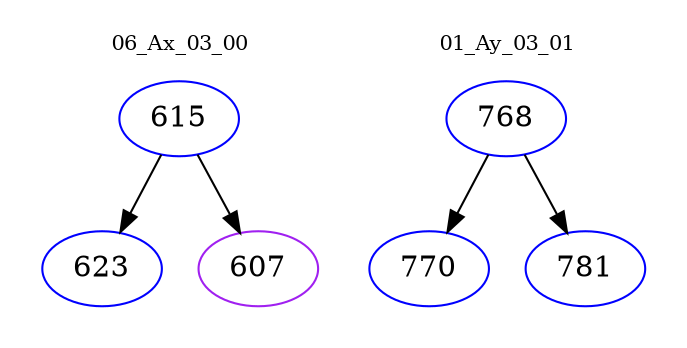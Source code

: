 digraph{
subgraph cluster_0 {
color = white
label = "06_Ax_03_00";
fontsize=10;
T0_615 [label="615", color="blue"]
T0_615 -> T0_623 [color="black"]
T0_623 [label="623", color="blue"]
T0_615 -> T0_607 [color="black"]
T0_607 [label="607", color="purple"]
}
subgraph cluster_1 {
color = white
label = "01_Ay_03_01";
fontsize=10;
T1_768 [label="768", color="blue"]
T1_768 -> T1_770 [color="black"]
T1_770 [label="770", color="blue"]
T1_768 -> T1_781 [color="black"]
T1_781 [label="781", color="blue"]
}
}

